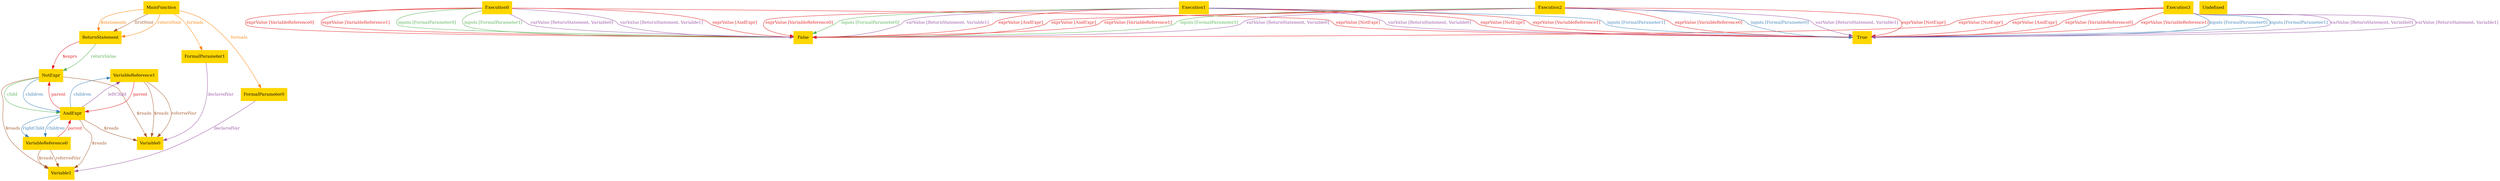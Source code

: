digraph "graph" {
graph [fontsize=12]
node [fontsize=12]
edge [fontsize=12]
rankdir=TB;
"N15" -> "N14" [uuid = "<ReturnStatement, NotExpr>", color = "#e41a1c", fontcolor = "#e41a1c", style = "solid", label = "$exprs", dir = "forward", weight = "1"]
"N12" -> "N9" [uuid = "<AndExpr, Variable0>", color = "#a65628", fontcolor = "#a65628", style = "solid", label = "$reads", dir = "forward", weight = "1"]
"N12" -> "N7" [uuid = "<AndExpr, Variable1>", color = "#a65628", fontcolor = "#a65628", style = "solid", label = "$reads", dir = "forward", weight = "1"]
"N14" -> "N9" [uuid = "<NotExpr, Variable0>", color = "#a65628", fontcolor = "#a65628", style = "solid", label = "$reads", dir = "forward", weight = "1"]
"N14" -> "N7" [uuid = "<NotExpr, Variable1>", color = "#a65628", fontcolor = "#a65628", style = "solid", label = "$reads", dir = "forward", weight = "1"]
"N11" -> "N7" [uuid = "<VariableReference0, Variable1>", color = "#a65628", fontcolor = "#a65628", style = "solid", label = "$reads", dir = "forward", weight = "1"]
"N13" -> "N9" [uuid = "<VariableReference1, Variable0>", color = "#a65628", fontcolor = "#a65628", style = "solid", label = "$reads", dir = "forward", weight = "1"]
"N16" -> "N15" [uuid = "<MainFunction, ReturnStatement>", color = "#ff7f00", fontcolor = "#ff7f00", style = "solid", label = "$statements", dir = "forward", weight = "1"]
"N14" -> "N12" [uuid = "<NotExpr, AndExpr>", color = "#4daf4a", fontcolor = "#4daf4a", style = "solid", label = "child", dir = "forward", weight = "1"]
"N12" -> "N11" [uuid = "<AndExpr, VariableReference0>", color = "#377eb8", fontcolor = "#377eb8", style = "solid", label = "children", dir = "forward", weight = "1"]
"N13" -> "N12" [uuid = "<AndExpr, VariableReference1>", color = "#377eb8", fontcolor = "#377eb8", style = "solid", label = "children", dir = "back", weight = "1"]
"N14" -> "N12" [uuid = "<NotExpr, AndExpr>", color = "#377eb8", fontcolor = "#377eb8", style = "solid", label = "children", dir = "forward", weight = "1"]
"N8" -> "N7" [uuid = "<FormalParameter0, Variable1>", color = "#984ea3", fontcolor = "#984ea3", style = "solid", label = "declaredVar", dir = "forward", weight = "1"]
"N10" -> "N9" [uuid = "<FormalParameter1, Variable0>", color = "#984ea3", fontcolor = "#984ea3", style = "solid", label = "declaredVar", dir = "forward", weight = "1"]
"N6" -> "N2" [uuid = "<Execution0, AndExpr, False>", color = "#e41a1c", fontcolor = "#e41a1c", style = "solid", label = "exprValue [AndExpr]", dir = "forward", weight = "1"]
"N6" -> "N1" [uuid = "<Execution0, NotExpr, True>", color = "#e41a1c", fontcolor = "#e41a1c", style = "solid", label = "exprValue [NotExpr]", dir = "forward", weight = "1"]
"N6" -> "N2" [uuid = "<Execution0, VariableReference0, False>", color = "#e41a1c", fontcolor = "#e41a1c", style = "solid", label = "exprValue [VariableReference0]", dir = "forward", weight = "1"]
"N6" -> "N2" [uuid = "<Execution0, VariableReference1, False>", color = "#e41a1c", fontcolor = "#e41a1c", style = "solid", label = "exprValue [VariableReference1]", dir = "forward", weight = "1"]
"N5" -> "N2" [uuid = "<Execution1, AndExpr, False>", color = "#e41a1c", fontcolor = "#e41a1c", style = "solid", label = "exprValue [AndExpr]", dir = "forward", weight = "1"]
"N5" -> "N1" [uuid = "<Execution1, NotExpr, True>", color = "#e41a1c", fontcolor = "#e41a1c", style = "solid", label = "exprValue [NotExpr]", dir = "forward", weight = "1"]
"N5" -> "N2" [uuid = "<Execution1, VariableReference0, False>", color = "#e41a1c", fontcolor = "#e41a1c", style = "solid", label = "exprValue [VariableReference0]", dir = "forward", weight = "1"]
"N5" -> "N1" [uuid = "<Execution1, VariableReference1, True>", color = "#e41a1c", fontcolor = "#e41a1c", style = "solid", label = "exprValue [VariableReference1]", dir = "forward", weight = "1"]
"N4" -> "N2" [uuid = "<Execution2, AndExpr, False>", color = "#e41a1c", fontcolor = "#e41a1c", style = "solid", label = "exprValue [AndExpr]", dir = "forward", weight = "1"]
"N4" -> "N1" [uuid = "<Execution2, NotExpr, True>", color = "#e41a1c", fontcolor = "#e41a1c", style = "solid", label = "exprValue [NotExpr]", dir = "forward", weight = "1"]
"N4" -> "N1" [uuid = "<Execution2, VariableReference0, True>", color = "#e41a1c", fontcolor = "#e41a1c", style = "solid", label = "exprValue [VariableReference0]", dir = "forward", weight = "1"]
"N4" -> "N2" [uuid = "<Execution2, VariableReference1, False>", color = "#e41a1c", fontcolor = "#e41a1c", style = "solid", label = "exprValue [VariableReference1]", dir = "forward", weight = "1"]
"N3" -> "N1" [uuid = "<Execution3, AndExpr, True>", color = "#e41a1c", fontcolor = "#e41a1c", style = "solid", label = "exprValue [AndExpr]", dir = "forward", weight = "1"]
"N3" -> "N2" [uuid = "<Execution3, NotExpr, False>", color = "#e41a1c", fontcolor = "#e41a1c", style = "solid", label = "exprValue [NotExpr]", dir = "forward", weight = "1"]
"N3" -> "N1" [uuid = "<Execution3, VariableReference0, True>", color = "#e41a1c", fontcolor = "#e41a1c", style = "solid", label = "exprValue [VariableReference0]", dir = "forward", weight = "1"]
"N3" -> "N1" [uuid = "<Execution3, VariableReference1, True>", color = "#e41a1c", fontcolor = "#e41a1c", style = "solid", label = "exprValue [VariableReference1]", dir = "forward", weight = "1"]
"N16" -> "N15" [uuid = "<MainFunction, ReturnStatement>", color = "#a65628", fontcolor = "#a65628", style = "solid", label = "firstStmt", dir = "forward", weight = "1"]
"N16" -> "N8" [uuid = "<MainFunction, FormalParameter0>", color = "#ff7f00", fontcolor = "#ff7f00", style = "solid", label = "formals", dir = "forward", weight = "1"]
"N16" -> "N10" [uuid = "<MainFunction, FormalParameter1>", color = "#ff7f00", fontcolor = "#ff7f00", style = "solid", label = "formals", dir = "forward", weight = "1"]
"N6" -> "N2" [uuid = "<Execution0, FormalParameter0, False>", color = "#4daf4a", fontcolor = "#4daf4a", style = "solid", label = "inputs [FormalParameter0]", dir = "forward", weight = "1"]
"N6" -> "N2" [uuid = "<Execution0, FormalParameter1, False>", color = "#4daf4a", fontcolor = "#4daf4a", style = "solid", label = "inputs [FormalParameter1]", dir = "forward", weight = "1"]
"N5" -> "N2" [uuid = "<Execution1, FormalParameter0, False>", color = "#4daf4a", fontcolor = "#4daf4a", style = "solid", label = "inputs [FormalParameter0]", dir = "forward", weight = "1"]
"N4" -> "N2" [uuid = "<Execution2, FormalParameter1, False>", color = "#4daf4a", fontcolor = "#4daf4a", style = "solid", label = "inputs [FormalParameter1]", dir = "forward", weight = "1"]
"N5" -> "N1" [uuid = "<Execution1, FormalParameter1, True>", color = "#377eb8", fontcolor = "#377eb8", style = "solid", label = "inputs [FormalParameter1]", dir = "forward", weight = "1"]
"N4" -> "N1" [uuid = "<Execution2, FormalParameter0, True>", color = "#377eb8", fontcolor = "#377eb8", style = "solid", label = "inputs [FormalParameter0]", dir = "forward", weight = "1"]
"N3" -> "N1" [uuid = "<Execution3, FormalParameter0, True>", color = "#377eb8", fontcolor = "#377eb8", style = "solid", label = "inputs [FormalParameter0]", dir = "forward", weight = "1"]
"N3" -> "N1" [uuid = "<Execution3, FormalParameter1, True>", color = "#377eb8", fontcolor = "#377eb8", style = "solid", label = "inputs [FormalParameter1]", dir = "forward", weight = "1"]
"N13" -> "N12" [uuid = "<AndExpr, VariableReference1>", color = "#984ea3", fontcolor = "#984ea3", style = "solid", label = "leftChild", dir = "back", weight = "1"]
"N14" -> "N12" [uuid = "<AndExpr, NotExpr>", color = "#e41a1c", fontcolor = "#e41a1c", style = "solid", label = "parent", dir = "back", weight = "1"]
"N12" -> "N11" [uuid = "<VariableReference0, AndExpr>", color = "#e41a1c", fontcolor = "#e41a1c", style = "solid", label = "parent", dir = "back", weight = "1"]
"N13" -> "N12" [uuid = "<VariableReference1, AndExpr>", color = "#e41a1c", fontcolor = "#e41a1c", style = "solid", label = "parent", dir = "forward", weight = "1"]
"N11" -> "N7" [uuid = "<VariableReference0, Variable1>", color = "#a65628", fontcolor = "#a65628", style = "solid", label = "referredVar", dir = "forward", weight = "1"]
"N13" -> "N9" [uuid = "<VariableReference1, Variable0>", color = "#a65628", fontcolor = "#a65628", style = "solid", label = "referredVar", dir = "forward", weight = "1"]
"N16" -> "N15" [uuid = "<MainFunction, ReturnStatement>", color = "#ff7f00", fontcolor = "#ff7f00", style = "solid", label = "returnStmt", dir = "forward", weight = "1"]
"N15" -> "N14" [uuid = "<ReturnStatement, NotExpr>", color = "#4daf4a", fontcolor = "#4daf4a", style = "solid", label = "returnValue", dir = "forward", weight = "1"]
"N12" -> "N11" [uuid = "<AndExpr, VariableReference0>", color = "#377eb8", fontcolor = "#377eb8", style = "solid", label = "rightChild", dir = "forward", weight = "1"]
"N6" -> "N2" [uuid = "<Execution0, ReturnStatement, Variable0, False>", color = "#984ea3", fontcolor = "#984ea3", style = "solid", label = "varValue [ReturnStatement, Variable0]", dir = "forward", weight = "1"]
"N6" -> "N2" [uuid = "<Execution0, ReturnStatement, Variable1, False>", color = "#984ea3", fontcolor = "#984ea3", style = "solid", label = "varValue [ReturnStatement, Variable1]", dir = "forward", weight = "1"]
"N5" -> "N1" [uuid = "<Execution1, ReturnStatement, Variable0, True>", color = "#984ea3", fontcolor = "#984ea3", style = "solid", label = "varValue [ReturnStatement, Variable0]", dir = "forward", weight = "1"]
"N5" -> "N2" [uuid = "<Execution1, ReturnStatement, Variable1, False>", color = "#984ea3", fontcolor = "#984ea3", style = "solid", label = "varValue [ReturnStatement, Variable1]", dir = "forward", weight = "1"]
"N4" -> "N2" [uuid = "<Execution2, ReturnStatement, Variable0, False>", color = "#984ea3", fontcolor = "#984ea3", style = "solid", label = "varValue [ReturnStatement, Variable0]", dir = "forward", weight = "1"]
"N4" -> "N1" [uuid = "<Execution2, ReturnStatement, Variable1, True>", color = "#984ea3", fontcolor = "#984ea3", style = "solid", label = "varValue [ReturnStatement, Variable1]", dir = "forward", weight = "1"]
"N3" -> "N1" [uuid = "<Execution3, ReturnStatement, Variable0, True>", color = "#984ea3", fontcolor = "#984ea3", style = "solid", label = "varValue [ReturnStatement, Variable0]", dir = "forward", weight = "1"]
"N3" -> "N1" [uuid = "<Execution3, ReturnStatement, Variable1, True>", color = "#984ea3", fontcolor = "#984ea3", style = "solid", label = "varValue [ReturnStatement, Variable1]", dir = "forward", weight = "1"]
"N0" [uuid="Undefined", label="Undefined", color="#ffd700", fontcolor = "#000000", shape = "box", style = "filled, solid"]
"N1" [uuid="True", label="True", color="#ffd700", fontcolor = "#000000", shape = "box", style = "filled, solid"]
"N2" [uuid="False", label="False", color="#ffd700", fontcolor = "#000000", shape = "box", style = "filled, solid"]
"N3" [uuid="Execution3", label="Execution3", color="#ffd700", fontcolor = "#000000", shape = "box", style = "filled, solid"]
"N4" [uuid="Execution2", label="Execution2", color="#ffd700", fontcolor = "#000000", shape = "box", style = "filled, solid"]
"N5" [uuid="Execution1", label="Execution1", color="#ffd700", fontcolor = "#000000", shape = "box", style = "filled, solid"]
"N6" [uuid="Execution0", label="Execution0", color="#ffd700", fontcolor = "#000000", shape = "box", style = "filled, solid"]
"N7" [uuid="Variable1", label="Variable1", color="#ffd700", fontcolor = "#000000", shape = "box", style = "filled, solid"]
"N8" [uuid="FormalParameter0", label="FormalParameter0", color="#ffd700", fontcolor = "#000000", shape = "box", style = "filled, solid"]
"N9" [uuid="Variable0", label="Variable0", color="#ffd700", fontcolor = "#000000", shape = "box", style = "filled, solid"]
"N10" [uuid="FormalParameter1", label="FormalParameter1", color="#ffd700", fontcolor = "#000000", shape = "box", style = "filled, solid"]
"N11" [uuid="VariableReference0", label="VariableReference0", color="#ffd700", fontcolor = "#000000", shape = "box", style = "filled, solid"]
"N12" [uuid="AndExpr", label="AndExpr", color="#ffd700", fontcolor = "#000000", shape = "box", style = "filled, solid"]
"N13" [uuid="VariableReference1", label="VariableReference1", color="#ffd700", fontcolor = "#000000", shape = "box", style = "filled, solid"]
"N14" [uuid="NotExpr", label="NotExpr", color="#ffd700", fontcolor = "#000000", shape = "box", style = "filled, solid"]
"N15" [uuid="ReturnStatement", label="ReturnStatement", color="#ffd700", fontcolor = "#000000", shape = "box", style = "filled, solid"]
"N16" [uuid="MainFunction", label="MainFunction", color="#ffd700", fontcolor = "#000000", shape = "box", style = "filled, solid"]
}
